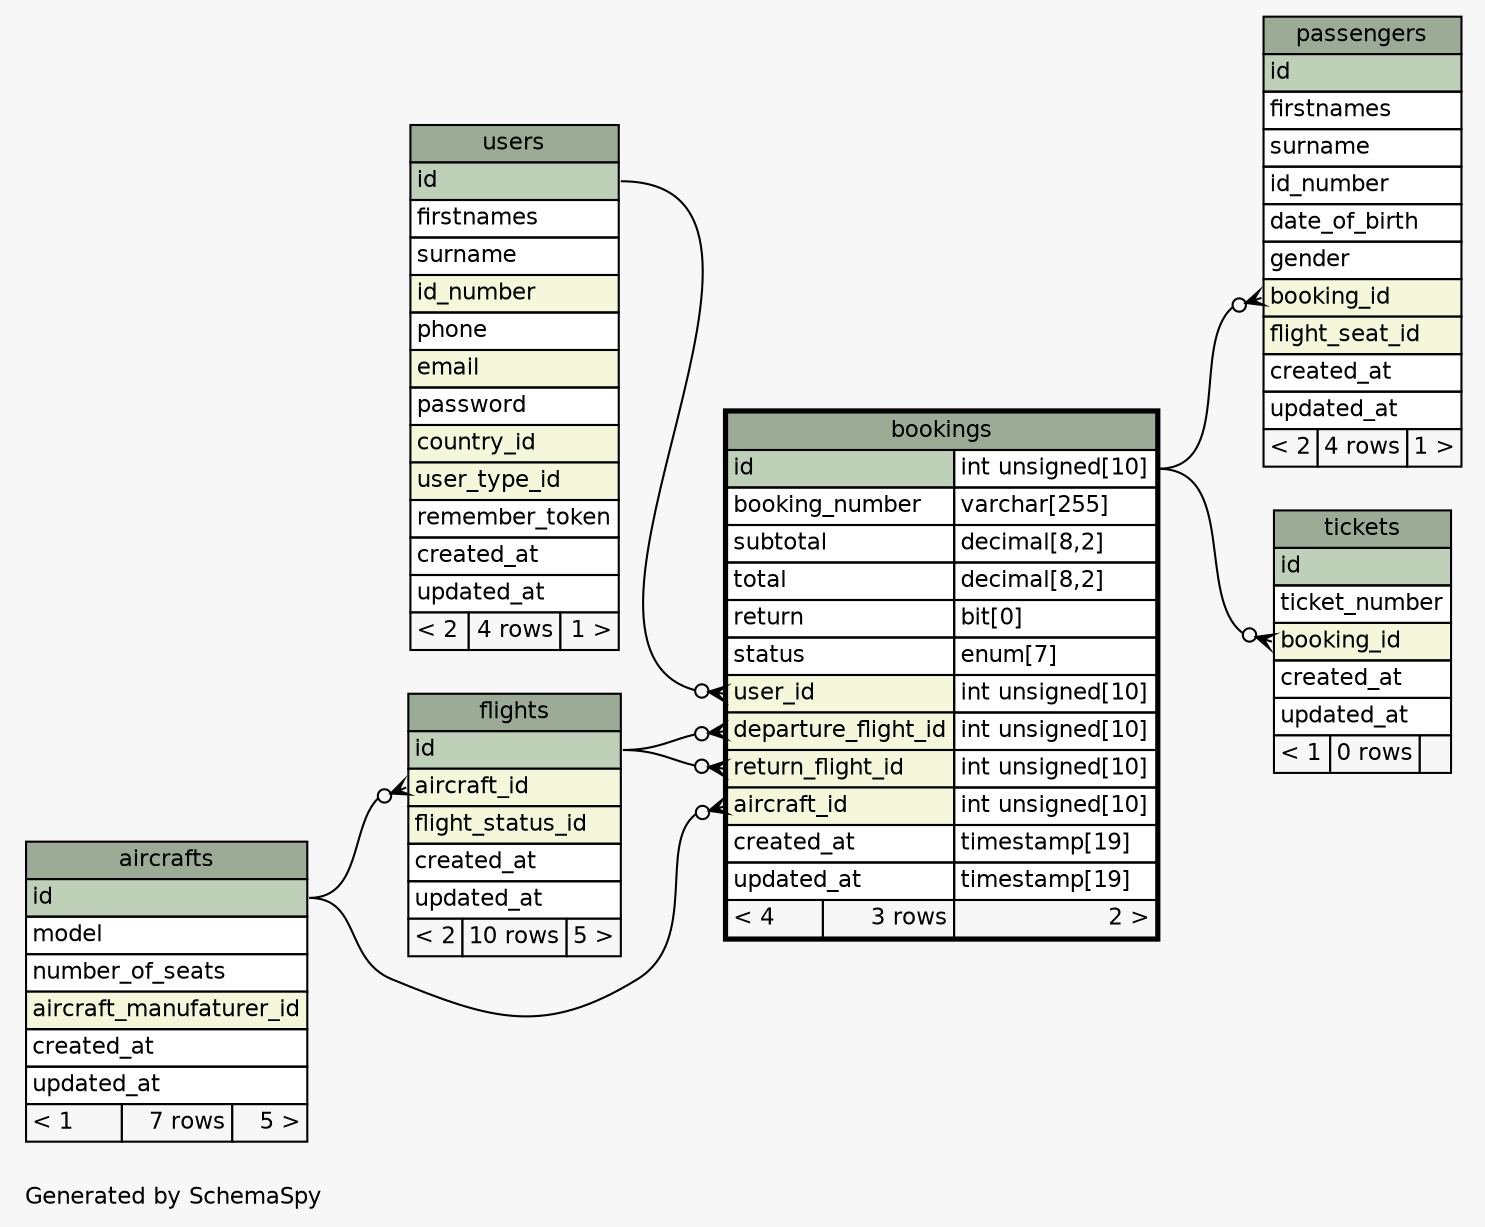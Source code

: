 // dot 2.38.0 on Linux 4.10.0-21-generic
// SchemaSpy rev 590
digraph "oneDegreeRelationshipsDiagram" {
  graph [
    rankdir="RL"
    bgcolor="#f7f7f7"
    label="\nGenerated by SchemaSpy"
    labeljust="l"
    nodesep="0.18"
    ranksep="0.46"
    fontname="Helvetica"
    fontsize="11"
  ];
  node [
    fontname="Helvetica"
    fontsize="11"
    shape="plaintext"
  ];
  edge [
    arrowsize="0.8"
  ];
  "bookings":"aircraft_id":w -> "aircrafts":"id":e [arrowhead=none dir=back arrowtail=crowodot];
  "bookings":"departure_flight_id":w -> "flights":"id":e [arrowhead=none dir=back arrowtail=crowodot];
  "bookings":"return_flight_id":w -> "flights":"id":e [arrowhead=none dir=back arrowtail=crowodot];
  "bookings":"user_id":w -> "users":"id":e [arrowhead=none dir=back arrowtail=crowodot];
  "flights":"aircraft_id":w -> "aircrafts":"id":e [arrowhead=none dir=back arrowtail=crowodot];
  "passengers":"booking_id":w -> "bookings":"id.type":e [arrowhead=none dir=back arrowtail=crowodot];
  "tickets":"booking_id":w -> "bookings":"id.type":e [arrowhead=none dir=back arrowtail=crowodot];
  "aircrafts" [
    label=<
    <TABLE BORDER="0" CELLBORDER="1" CELLSPACING="0" BGCOLOR="#ffffff">
      <TR><TD COLSPAN="3" BGCOLOR="#9bab96" ALIGN="CENTER">aircrafts</TD></TR>
      <TR><TD PORT="id" COLSPAN="3" BGCOLOR="#bed1b8" ALIGN="LEFT">id</TD></TR>
      <TR><TD PORT="model" COLSPAN="3" ALIGN="LEFT">model</TD></TR>
      <TR><TD PORT="number_of_seats" COLSPAN="3" ALIGN="LEFT">number_of_seats</TD></TR>
      <TR><TD PORT="aircraft_manufaturer_id" COLSPAN="3" BGCOLOR="#f4f7da" ALIGN="LEFT">aircraft_manufaturer_id</TD></TR>
      <TR><TD PORT="created_at" COLSPAN="3" ALIGN="LEFT">created_at</TD></TR>
      <TR><TD PORT="updated_at" COLSPAN="3" ALIGN="LEFT">updated_at</TD></TR>
      <TR><TD ALIGN="LEFT" BGCOLOR="#f7f7f7">&lt; 1</TD><TD ALIGN="RIGHT" BGCOLOR="#f7f7f7">7 rows</TD><TD ALIGN="RIGHT" BGCOLOR="#f7f7f7">5 &gt;</TD></TR>
    </TABLE>>
    URL="aircrafts.html"
    tooltip="aircrafts"
  ];
  "bookings" [
    label=<
    <TABLE BORDER="2" CELLBORDER="1" CELLSPACING="0" BGCOLOR="#ffffff">
      <TR><TD COLSPAN="3" BGCOLOR="#9bab96" ALIGN="CENTER">bookings</TD></TR>
      <TR><TD PORT="id" COLSPAN="2" BGCOLOR="#bed1b8" ALIGN="LEFT">id</TD><TD PORT="id.type" ALIGN="LEFT">int unsigned[10]</TD></TR>
      <TR><TD PORT="booking_number" COLSPAN="2" ALIGN="LEFT">booking_number</TD><TD PORT="booking_number.type" ALIGN="LEFT">varchar[255]</TD></TR>
      <TR><TD PORT="subtotal" COLSPAN="2" ALIGN="LEFT">subtotal</TD><TD PORT="subtotal.type" ALIGN="LEFT">decimal[8,2]</TD></TR>
      <TR><TD PORT="total" COLSPAN="2" ALIGN="LEFT">total</TD><TD PORT="total.type" ALIGN="LEFT">decimal[8,2]</TD></TR>
      <TR><TD PORT="return" COLSPAN="2" ALIGN="LEFT">return</TD><TD PORT="return.type" ALIGN="LEFT">bit[0]</TD></TR>
      <TR><TD PORT="status" COLSPAN="2" ALIGN="LEFT">status</TD><TD PORT="status.type" ALIGN="LEFT">enum[7]</TD></TR>
      <TR><TD PORT="user_id" COLSPAN="2" BGCOLOR="#f4f7da" ALIGN="LEFT">user_id</TD><TD PORT="user_id.type" ALIGN="LEFT">int unsigned[10]</TD></TR>
      <TR><TD PORT="departure_flight_id" COLSPAN="2" BGCOLOR="#f4f7da" ALIGN="LEFT">departure_flight_id</TD><TD PORT="departure_flight_id.type" ALIGN="LEFT">int unsigned[10]</TD></TR>
      <TR><TD PORT="return_flight_id" COLSPAN="2" BGCOLOR="#f4f7da" ALIGN="LEFT">return_flight_id</TD><TD PORT="return_flight_id.type" ALIGN="LEFT">int unsigned[10]</TD></TR>
      <TR><TD PORT="aircraft_id" COLSPAN="2" BGCOLOR="#f4f7da" ALIGN="LEFT">aircraft_id</TD><TD PORT="aircraft_id.type" ALIGN="LEFT">int unsigned[10]</TD></TR>
      <TR><TD PORT="created_at" COLSPAN="2" ALIGN="LEFT">created_at</TD><TD PORT="created_at.type" ALIGN="LEFT">timestamp[19]</TD></TR>
      <TR><TD PORT="updated_at" COLSPAN="2" ALIGN="LEFT">updated_at</TD><TD PORT="updated_at.type" ALIGN="LEFT">timestamp[19]</TD></TR>
      <TR><TD ALIGN="LEFT" BGCOLOR="#f7f7f7">&lt; 4</TD><TD ALIGN="RIGHT" BGCOLOR="#f7f7f7">3 rows</TD><TD ALIGN="RIGHT" BGCOLOR="#f7f7f7">2 &gt;</TD></TR>
    </TABLE>>
    URL="bookings.html"
    tooltip="bookings"
  ];
  "flights" [
    label=<
    <TABLE BORDER="0" CELLBORDER="1" CELLSPACING="0" BGCOLOR="#ffffff">
      <TR><TD COLSPAN="3" BGCOLOR="#9bab96" ALIGN="CENTER">flights</TD></TR>
      <TR><TD PORT="id" COLSPAN="3" BGCOLOR="#bed1b8" ALIGN="LEFT">id</TD></TR>
      <TR><TD PORT="aircraft_id" COLSPAN="3" BGCOLOR="#f4f7da" ALIGN="LEFT">aircraft_id</TD></TR>
      <TR><TD PORT="flight_status_id" COLSPAN="3" BGCOLOR="#f4f7da" ALIGN="LEFT">flight_status_id</TD></TR>
      <TR><TD PORT="created_at" COLSPAN="3" ALIGN="LEFT">created_at</TD></TR>
      <TR><TD PORT="updated_at" COLSPAN="3" ALIGN="LEFT">updated_at</TD></TR>
      <TR><TD ALIGN="LEFT" BGCOLOR="#f7f7f7">&lt; 2</TD><TD ALIGN="RIGHT" BGCOLOR="#f7f7f7">10 rows</TD><TD ALIGN="RIGHT" BGCOLOR="#f7f7f7">5 &gt;</TD></TR>
    </TABLE>>
    URL="flights.html"
    tooltip="flights"
  ];
  "passengers" [
    label=<
    <TABLE BORDER="0" CELLBORDER="1" CELLSPACING="0" BGCOLOR="#ffffff">
      <TR><TD COLSPAN="3" BGCOLOR="#9bab96" ALIGN="CENTER">passengers</TD></TR>
      <TR><TD PORT="id" COLSPAN="3" BGCOLOR="#bed1b8" ALIGN="LEFT">id</TD></TR>
      <TR><TD PORT="firstnames" COLSPAN="3" ALIGN="LEFT">firstnames</TD></TR>
      <TR><TD PORT="surname" COLSPAN="3" ALIGN="LEFT">surname</TD></TR>
      <TR><TD PORT="id_number" COLSPAN="3" ALIGN="LEFT">id_number</TD></TR>
      <TR><TD PORT="date_of_birth" COLSPAN="3" ALIGN="LEFT">date_of_birth</TD></TR>
      <TR><TD PORT="gender" COLSPAN="3" ALIGN="LEFT">gender</TD></TR>
      <TR><TD PORT="booking_id" COLSPAN="3" BGCOLOR="#f4f7da" ALIGN="LEFT">booking_id</TD></TR>
      <TR><TD PORT="flight_seat_id" COLSPAN="3" BGCOLOR="#f4f7da" ALIGN="LEFT">flight_seat_id</TD></TR>
      <TR><TD PORT="created_at" COLSPAN="3" ALIGN="LEFT">created_at</TD></TR>
      <TR><TD PORT="updated_at" COLSPAN="3" ALIGN="LEFT">updated_at</TD></TR>
      <TR><TD ALIGN="LEFT" BGCOLOR="#f7f7f7">&lt; 2</TD><TD ALIGN="RIGHT" BGCOLOR="#f7f7f7">4 rows</TD><TD ALIGN="RIGHT" BGCOLOR="#f7f7f7">1 &gt;</TD></TR>
    </TABLE>>
    URL="passengers.html"
    tooltip="passengers"
  ];
  "tickets" [
    label=<
    <TABLE BORDER="0" CELLBORDER="1" CELLSPACING="0" BGCOLOR="#ffffff">
      <TR><TD COLSPAN="3" BGCOLOR="#9bab96" ALIGN="CENTER">tickets</TD></TR>
      <TR><TD PORT="id" COLSPAN="3" BGCOLOR="#bed1b8" ALIGN="LEFT">id</TD></TR>
      <TR><TD PORT="ticket_number" COLSPAN="3" ALIGN="LEFT">ticket_number</TD></TR>
      <TR><TD PORT="booking_id" COLSPAN="3" BGCOLOR="#f4f7da" ALIGN="LEFT">booking_id</TD></TR>
      <TR><TD PORT="created_at" COLSPAN="3" ALIGN="LEFT">created_at</TD></TR>
      <TR><TD PORT="updated_at" COLSPAN="3" ALIGN="LEFT">updated_at</TD></TR>
      <TR><TD ALIGN="LEFT" BGCOLOR="#f7f7f7">&lt; 1</TD><TD ALIGN="RIGHT" BGCOLOR="#f7f7f7">0 rows</TD><TD ALIGN="RIGHT" BGCOLOR="#f7f7f7">  </TD></TR>
    </TABLE>>
    URL="tickets.html"
    tooltip="tickets"
  ];
  "users" [
    label=<
    <TABLE BORDER="0" CELLBORDER="1" CELLSPACING="0" BGCOLOR="#ffffff">
      <TR><TD COLSPAN="3" BGCOLOR="#9bab96" ALIGN="CENTER">users</TD></TR>
      <TR><TD PORT="id" COLSPAN="3" BGCOLOR="#bed1b8" ALIGN="LEFT">id</TD></TR>
      <TR><TD PORT="firstnames" COLSPAN="3" ALIGN="LEFT">firstnames</TD></TR>
      <TR><TD PORT="surname" COLSPAN="3" ALIGN="LEFT">surname</TD></TR>
      <TR><TD PORT="id_number" COLSPAN="3" BGCOLOR="#f4f7da" ALIGN="LEFT">id_number</TD></TR>
      <TR><TD PORT="phone" COLSPAN="3" ALIGN="LEFT">phone</TD></TR>
      <TR><TD PORT="email" COLSPAN="3" BGCOLOR="#f4f7da" ALIGN="LEFT">email</TD></TR>
      <TR><TD PORT="password" COLSPAN="3" ALIGN="LEFT">password</TD></TR>
      <TR><TD PORT="country_id" COLSPAN="3" BGCOLOR="#f4f7da" ALIGN="LEFT">country_id</TD></TR>
      <TR><TD PORT="user_type_id" COLSPAN="3" BGCOLOR="#f4f7da" ALIGN="LEFT">user_type_id</TD></TR>
      <TR><TD PORT="remember_token" COLSPAN="3" ALIGN="LEFT">remember_token</TD></TR>
      <TR><TD PORT="created_at" COLSPAN="3" ALIGN="LEFT">created_at</TD></TR>
      <TR><TD PORT="updated_at" COLSPAN="3" ALIGN="LEFT">updated_at</TD></TR>
      <TR><TD ALIGN="LEFT" BGCOLOR="#f7f7f7">&lt; 2</TD><TD ALIGN="RIGHT" BGCOLOR="#f7f7f7">4 rows</TD><TD ALIGN="RIGHT" BGCOLOR="#f7f7f7">1 &gt;</TD></TR>
    </TABLE>>
    URL="users.html"
    tooltip="users"
  ];
}
